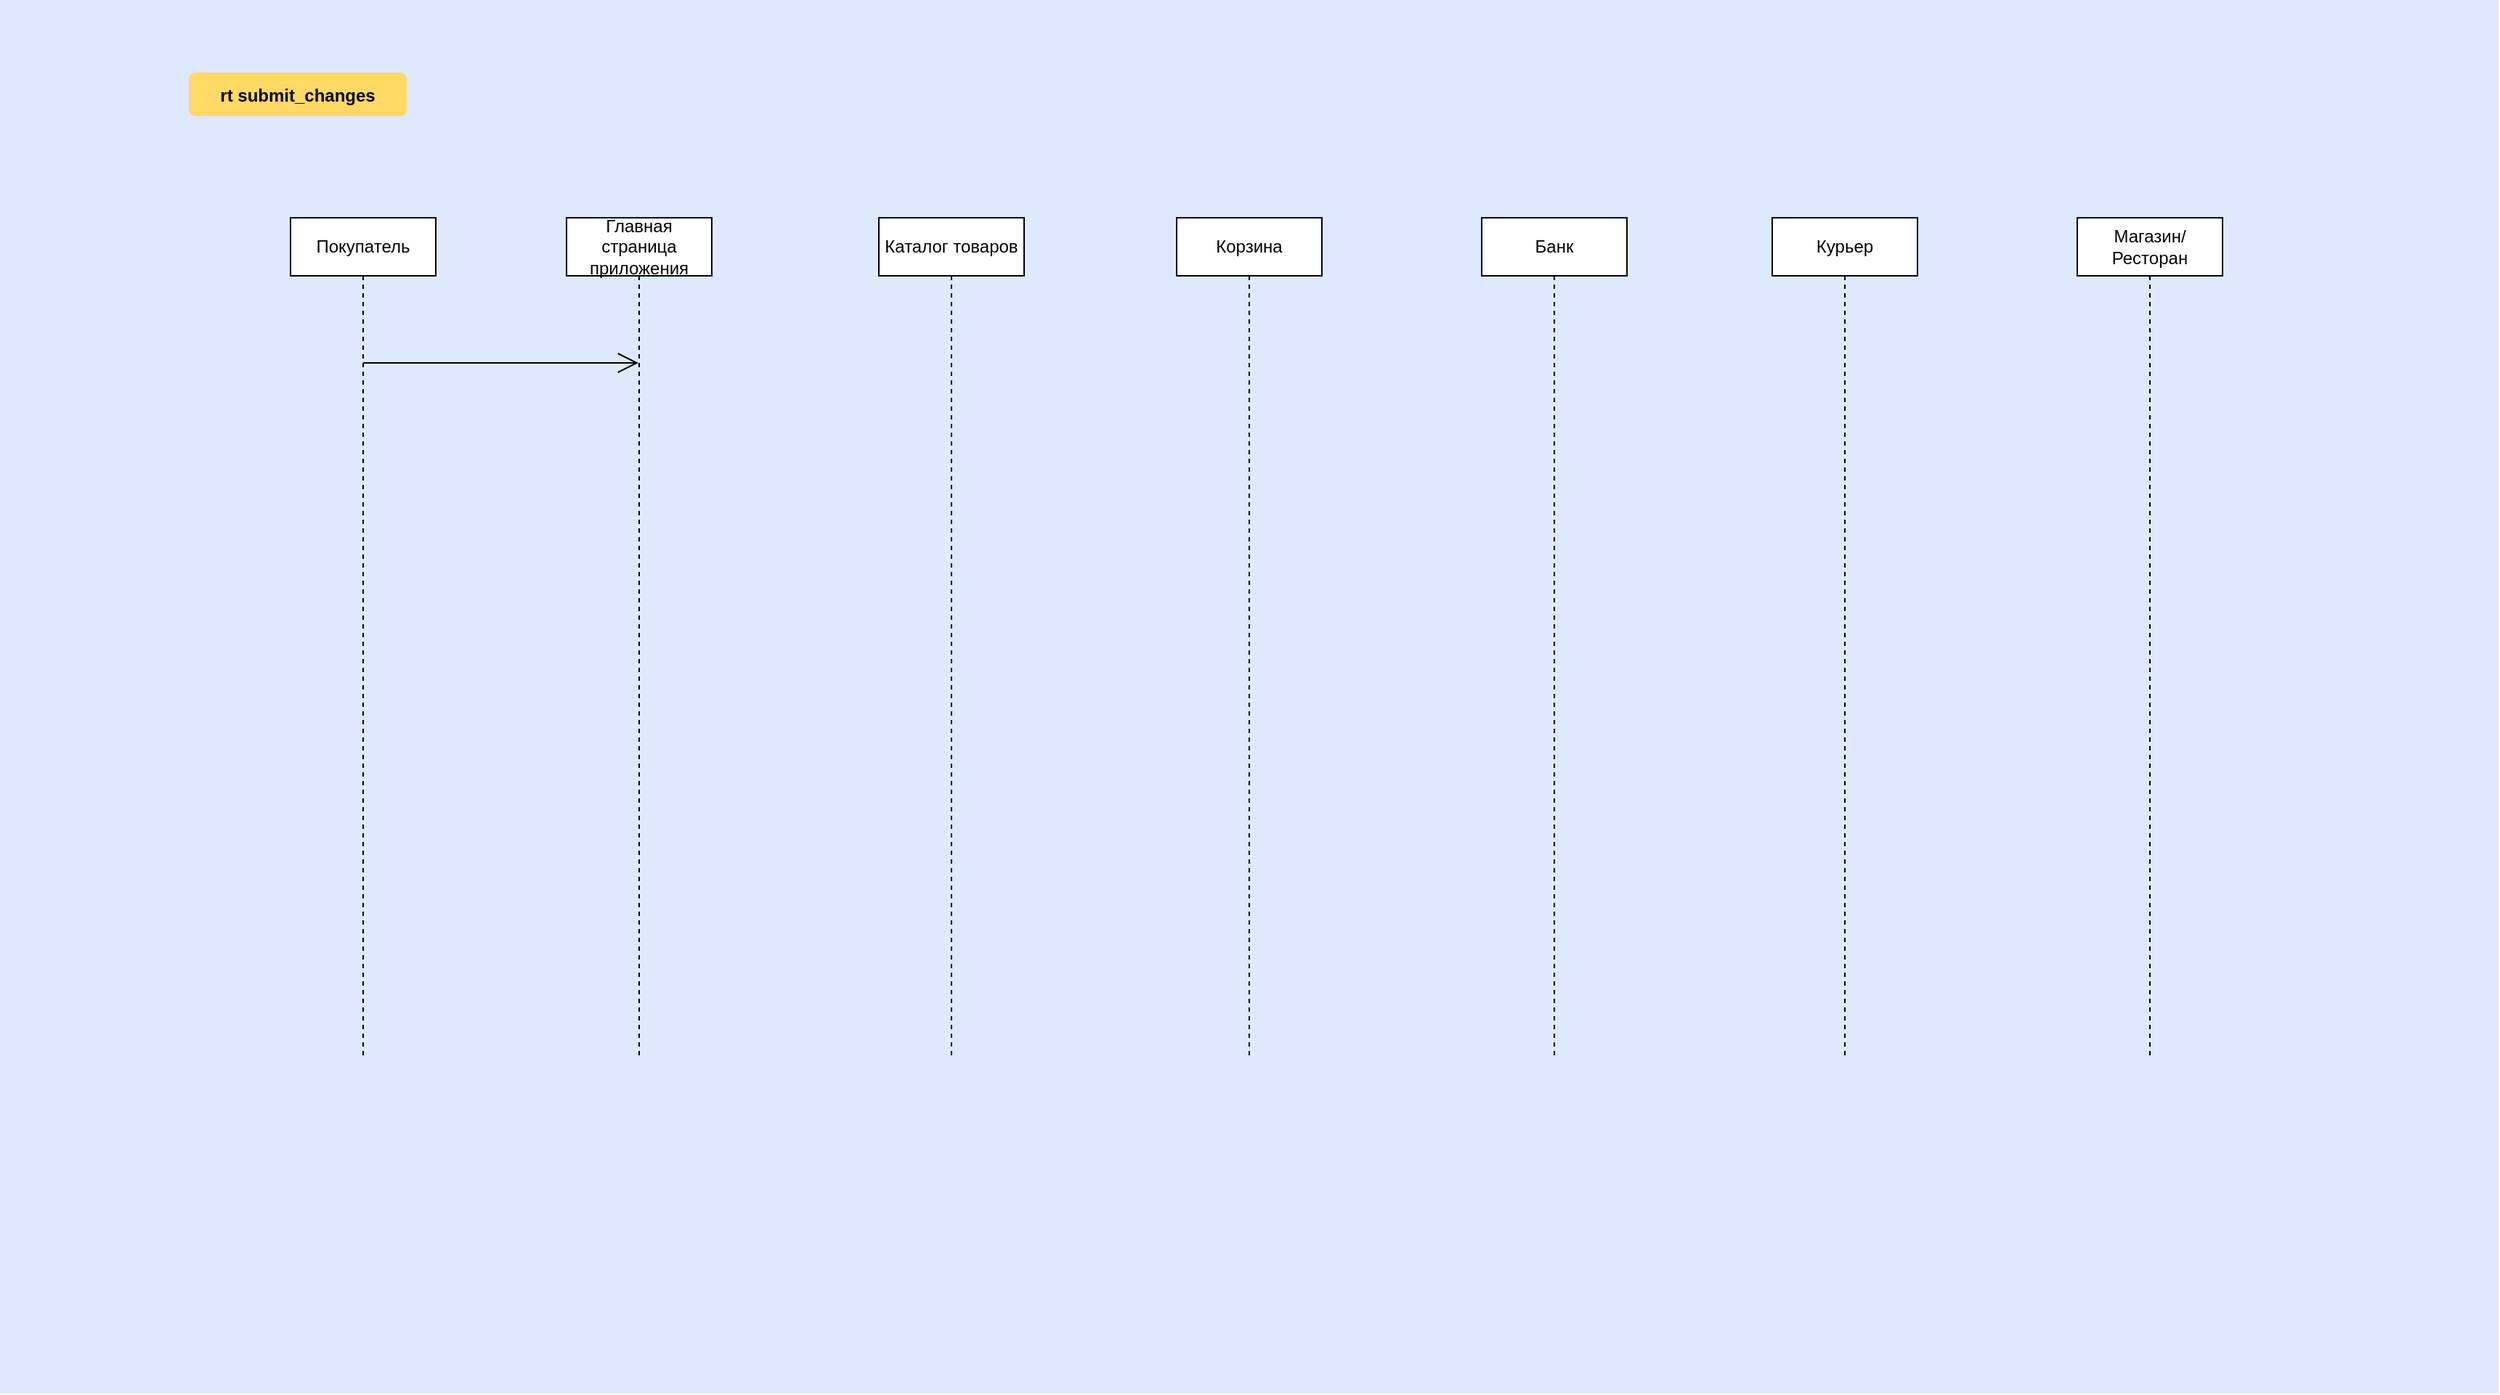 <mxfile version="24.4.4" type="github">
  <diagram name="Page-1" id="9361dd3d-8414-5efd-6122-117bd74ce7a7">
    <mxGraphModel dx="942" dy="706" grid="1" gridSize="10" guides="1" tooltips="1" connect="1" arrows="1" fold="1" page="0" pageScale="1.5" pageWidth="826" pageHeight="1169" background="none" math="0" shadow="0">
      <root>
        <mxCell id="0" />
        <mxCell id="1" parent="0" />
        <mxCell id="69" value="" style="fillColor=#DEE8FF;strokeColor=none" parent="1" vertex="1">
          <mxGeometry x="-80" y="-30" width="1720" height="960" as="geometry" />
        </mxCell>
        <mxCell id="71" value="rt submit_changes" style="rounded=1;fontStyle=1;fillColor=#FFD966;strokeColor=none" parent="1" vertex="1">
          <mxGeometry x="50" y="20" width="150" height="30" as="geometry" />
        </mxCell>
        <mxCell id="UPtsHk0D0u4_NF4o992L-100" value="Покупатель" style="shape=umlLifeline;perimeter=lifelinePerimeter;whiteSpace=wrap;html=1;container=1;dropTarget=0;collapsible=0;recursiveResize=0;outlineConnect=0;portConstraint=eastwest;newEdgeStyle={&quot;curved&quot;:0,&quot;rounded&quot;:0};" vertex="1" parent="1">
          <mxGeometry x="120" y="120" width="100" height="580" as="geometry" />
        </mxCell>
        <mxCell id="UPtsHk0D0u4_NF4o992L-101" value="Главная страница приложения" style="shape=umlLifeline;perimeter=lifelinePerimeter;whiteSpace=wrap;html=1;container=1;dropTarget=0;collapsible=0;recursiveResize=0;outlineConnect=0;portConstraint=eastwest;newEdgeStyle={&quot;curved&quot;:0,&quot;rounded&quot;:0};" vertex="1" parent="1">
          <mxGeometry x="310" y="120" width="100" height="580" as="geometry" />
        </mxCell>
        <mxCell id="UPtsHk0D0u4_NF4o992L-102" value="Каталог товаров" style="shape=umlLifeline;perimeter=lifelinePerimeter;whiteSpace=wrap;html=1;container=1;dropTarget=0;collapsible=0;recursiveResize=0;outlineConnect=0;portConstraint=eastwest;newEdgeStyle={&quot;curved&quot;:0,&quot;rounded&quot;:0};" vertex="1" parent="1">
          <mxGeometry x="525" y="120" width="100" height="580" as="geometry" />
        </mxCell>
        <mxCell id="UPtsHk0D0u4_NF4o992L-103" value="Корзина" style="shape=umlLifeline;perimeter=lifelinePerimeter;whiteSpace=wrap;html=1;container=1;dropTarget=0;collapsible=0;recursiveResize=0;outlineConnect=0;portConstraint=eastwest;newEdgeStyle={&quot;curved&quot;:0,&quot;rounded&quot;:0};" vertex="1" parent="1">
          <mxGeometry x="730" y="120" width="100" height="580" as="geometry" />
        </mxCell>
        <mxCell id="UPtsHk0D0u4_NF4o992L-104" value="Банк" style="shape=umlLifeline;perimeter=lifelinePerimeter;whiteSpace=wrap;html=1;container=1;dropTarget=0;collapsible=0;recursiveResize=0;outlineConnect=0;portConstraint=eastwest;newEdgeStyle={&quot;curved&quot;:0,&quot;rounded&quot;:0};" vertex="1" parent="1">
          <mxGeometry x="940" y="120" width="100" height="580" as="geometry" />
        </mxCell>
        <mxCell id="UPtsHk0D0u4_NF4o992L-105" value="Курьер" style="shape=umlLifeline;perimeter=lifelinePerimeter;whiteSpace=wrap;html=1;container=1;dropTarget=0;collapsible=0;recursiveResize=0;outlineConnect=0;portConstraint=eastwest;newEdgeStyle={&quot;curved&quot;:0,&quot;rounded&quot;:0};" vertex="1" parent="1">
          <mxGeometry x="1140" y="120" width="100" height="580" as="geometry" />
        </mxCell>
        <mxCell id="UPtsHk0D0u4_NF4o992L-106" value="Магазин/Ресторан" style="shape=umlLifeline;perimeter=lifelinePerimeter;whiteSpace=wrap;html=1;container=1;dropTarget=0;collapsible=0;recursiveResize=0;outlineConnect=0;portConstraint=eastwest;newEdgeStyle={&quot;curved&quot;:0,&quot;rounded&quot;:0};" vertex="1" parent="1">
          <mxGeometry x="1350" y="120" width="100" height="580" as="geometry" />
        </mxCell>
        <mxCell id="UPtsHk0D0u4_NF4o992L-107" value="" style="endArrow=open;endFill=1;endSize=12;html=1;rounded=0;" edge="1" parent="1" target="UPtsHk0D0u4_NF4o992L-101">
          <mxGeometry width="160" relative="1" as="geometry">
            <mxPoint x="170" y="220" as="sourcePoint" />
            <mxPoint x="330" y="220" as="targetPoint" />
          </mxGeometry>
        </mxCell>
      </root>
    </mxGraphModel>
  </diagram>
</mxfile>
